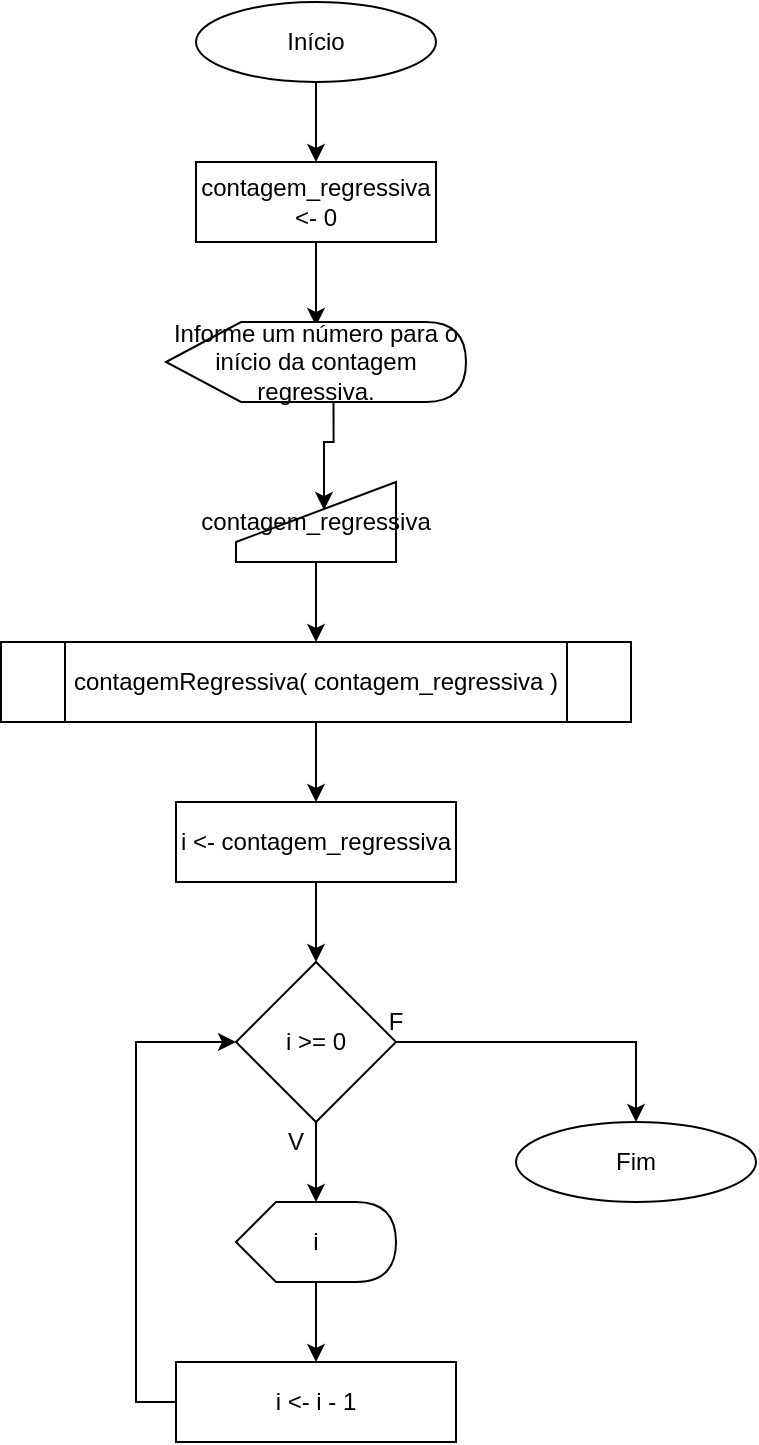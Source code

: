 <mxfile version="14.6.5" type="device"><diagram id="CD0vpHz_uavr8RlDsLUW" name="Page-1"><mxGraphModel dx="1935" dy="380" grid="1" gridSize="10" guides="1" tooltips="1" connect="1" arrows="1" fold="1" page="1" pageScale="1" pageWidth="827" pageHeight="1169" math="0" shadow="0"><root><mxCell id="0"/><mxCell id="1" parent="0"/><mxCell id="FnTM6k5wVBj6aO050BR_-6" style="edgeStyle=orthogonalEdgeStyle;rounded=0;orthogonalLoop=1;jettySize=auto;html=1;exitX=0.5;exitY=1;exitDx=0;exitDy=0;entryX=0.5;entryY=0;entryDx=0;entryDy=0;" parent="1" source="FnTM6k5wVBj6aO050BR_-1" target="FnTM6k5wVBj6aO050BR_-4" edge="1"><mxGeometry relative="1" as="geometry"/></mxCell><mxCell id="FnTM6k5wVBj6aO050BR_-1" value="Início" style="ellipse;whiteSpace=wrap;html=1;" parent="1" vertex="1"><mxGeometry x="80" y="40" width="120" height="40" as="geometry"/></mxCell><mxCell id="FnTM6k5wVBj6aO050BR_-2" value="Fim" style="ellipse;whiteSpace=wrap;html=1;" parent="1" vertex="1"><mxGeometry x="240" y="600" width="120" height="40" as="geometry"/></mxCell><mxCell id="FnTM6k5wVBj6aO050BR_-12" style="edgeStyle=orthogonalEdgeStyle;rounded=0;orthogonalLoop=1;jettySize=auto;html=1;exitX=0.5;exitY=1;exitDx=0;exitDy=0;entryX=0.5;entryY=0;entryDx=0;entryDy=0;" parent="1" source="FnTM6k5wVBj6aO050BR_-3" target="FnTM6k5wVBj6aO050BR_-11" edge="1"><mxGeometry relative="1" as="geometry"/></mxCell><mxCell id="FnTM6k5wVBj6aO050BR_-3" value="contagemRegressiva( contagem_regressiva )" style="shape=process;whiteSpace=wrap;html=1;backgroundOutline=1;" parent="1" vertex="1"><mxGeometry x="-17.5" y="360" width="315" height="40" as="geometry"/></mxCell><mxCell id="FnTM6k5wVBj6aO050BR_-7" style="edgeStyle=orthogonalEdgeStyle;rounded=0;orthogonalLoop=1;jettySize=auto;html=1;exitX=0.5;exitY=1;exitDx=0;exitDy=0;entryX=0.5;entryY=0.05;entryDx=0;entryDy=0;entryPerimeter=0;" parent="1" source="FnTM6k5wVBj6aO050BR_-4" target="FnTM6k5wVBj6aO050BR_-5" edge="1"><mxGeometry relative="1" as="geometry"/></mxCell><mxCell id="FnTM6k5wVBj6aO050BR_-4" value="contagem_regressiva &amp;lt;- 0" style="rounded=0;whiteSpace=wrap;html=1;" parent="1" vertex="1"><mxGeometry x="80" y="120" width="120" height="40" as="geometry"/></mxCell><mxCell id="FnTM6k5wVBj6aO050BR_-9" style="edgeStyle=orthogonalEdgeStyle;rounded=0;orthogonalLoop=1;jettySize=auto;html=1;exitX=0;exitY=0;exitDx=83.75;exitDy=40;exitPerimeter=0;entryX=0.55;entryY=0.35;entryDx=0;entryDy=0;entryPerimeter=0;" parent="1" source="FnTM6k5wVBj6aO050BR_-5" target="FnTM6k5wVBj6aO050BR_-8" edge="1"><mxGeometry relative="1" as="geometry"/></mxCell><mxCell id="FnTM6k5wVBj6aO050BR_-5" value="Informe um número para o início da contagem regressiva." style="shape=display;whiteSpace=wrap;html=1;" parent="1" vertex="1"><mxGeometry x="65" y="200" width="150" height="40" as="geometry"/></mxCell><mxCell id="FnTM6k5wVBj6aO050BR_-10" style="edgeStyle=orthogonalEdgeStyle;rounded=0;orthogonalLoop=1;jettySize=auto;html=1;exitX=0.5;exitY=1;exitDx=0;exitDy=0;entryX=0.5;entryY=0;entryDx=0;entryDy=0;" parent="1" source="FnTM6k5wVBj6aO050BR_-8" target="FnTM6k5wVBj6aO050BR_-3" edge="1"><mxGeometry relative="1" as="geometry"/></mxCell><mxCell id="FnTM6k5wVBj6aO050BR_-8" value="contagem_regressiva" style="shape=manualInput;whiteSpace=wrap;html=1;" parent="1" vertex="1"><mxGeometry x="100" y="280" width="80" height="40" as="geometry"/></mxCell><mxCell id="FnTM6k5wVBj6aO050BR_-14" style="edgeStyle=orthogonalEdgeStyle;rounded=0;orthogonalLoop=1;jettySize=auto;html=1;exitX=0.5;exitY=1;exitDx=0;exitDy=0;entryX=0.5;entryY=0;entryDx=0;entryDy=0;" parent="1" source="FnTM6k5wVBj6aO050BR_-11" target="FnTM6k5wVBj6aO050BR_-13" edge="1"><mxGeometry relative="1" as="geometry"/></mxCell><mxCell id="FnTM6k5wVBj6aO050BR_-11" value="i &amp;lt;- contagem_regressiva" style="rounded=0;whiteSpace=wrap;html=1;" parent="1" vertex="1"><mxGeometry x="70" y="440" width="140" height="40" as="geometry"/></mxCell><mxCell id="FnTM6k5wVBj6aO050BR_-16" style="edgeStyle=orthogonalEdgeStyle;rounded=0;orthogonalLoop=1;jettySize=auto;html=1;exitX=0.5;exitY=1;exitDx=0;exitDy=0;entryX=0;entryY=0;entryDx=40;entryDy=0;entryPerimeter=0;" parent="1" source="FnTM6k5wVBj6aO050BR_-13" target="FnTM6k5wVBj6aO050BR_-15" edge="1"><mxGeometry relative="1" as="geometry"/></mxCell><mxCell id="FnTM6k5wVBj6aO050BR_-21" style="edgeStyle=orthogonalEdgeStyle;rounded=0;orthogonalLoop=1;jettySize=auto;html=1;exitX=1;exitY=0.5;exitDx=0;exitDy=0;entryX=0.5;entryY=0;entryDx=0;entryDy=0;" parent="1" source="FnTM6k5wVBj6aO050BR_-13" target="FnTM6k5wVBj6aO050BR_-2" edge="1"><mxGeometry relative="1" as="geometry"/></mxCell><mxCell id="FnTM6k5wVBj6aO050BR_-13" value="i &amp;gt;= 0" style="rhombus;whiteSpace=wrap;html=1;" parent="1" vertex="1"><mxGeometry x="100" y="520" width="80" height="80" as="geometry"/></mxCell><mxCell id="FnTM6k5wVBj6aO050BR_-18" style="edgeStyle=orthogonalEdgeStyle;rounded=0;orthogonalLoop=1;jettySize=auto;html=1;exitX=0;exitY=0;exitDx=40;exitDy=40;exitPerimeter=0;entryX=0.5;entryY=0;entryDx=0;entryDy=0;" parent="1" source="FnTM6k5wVBj6aO050BR_-15" target="FnTM6k5wVBj6aO050BR_-17" edge="1"><mxGeometry relative="1" as="geometry"/></mxCell><mxCell id="FnTM6k5wVBj6aO050BR_-15" value="i" style="shape=display;whiteSpace=wrap;html=1;" parent="1" vertex="1"><mxGeometry x="100" y="640" width="80" height="40" as="geometry"/></mxCell><mxCell id="FnTM6k5wVBj6aO050BR_-19" style="edgeStyle=orthogonalEdgeStyle;rounded=0;orthogonalLoop=1;jettySize=auto;html=1;exitX=0;exitY=0.5;exitDx=0;exitDy=0;entryX=0;entryY=0.5;entryDx=0;entryDy=0;" parent="1" source="FnTM6k5wVBj6aO050BR_-17" target="FnTM6k5wVBj6aO050BR_-13" edge="1"><mxGeometry relative="1" as="geometry"/></mxCell><mxCell id="FnTM6k5wVBj6aO050BR_-17" value="i &amp;lt;- i - 1" style="rounded=0;whiteSpace=wrap;html=1;" parent="1" vertex="1"><mxGeometry x="70" y="720" width="140" height="40" as="geometry"/></mxCell><mxCell id="FnTM6k5wVBj6aO050BR_-20" value="V" style="text;html=1;strokeColor=none;fillColor=none;align=center;verticalAlign=middle;whiteSpace=wrap;rounded=0;" parent="1" vertex="1"><mxGeometry x="110" y="600" width="40" height="20" as="geometry"/></mxCell><mxCell id="FnTM6k5wVBj6aO050BR_-22" value="F" style="text;html=1;strokeColor=none;fillColor=none;align=center;verticalAlign=middle;whiteSpace=wrap;rounded=0;" parent="1" vertex="1"><mxGeometry x="160" y="540" width="40" height="20" as="geometry"/></mxCell></root></mxGraphModel></diagram></mxfile>